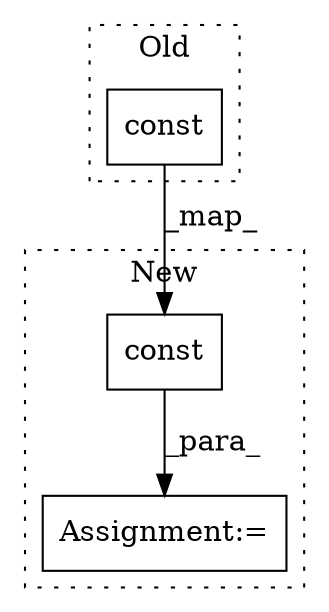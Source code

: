 digraph G {
subgraph cluster0 {
1 [label="const" a="32" s="2458,2476" l="6,1" shape="box"];
label = "Old";
style="dotted";
}
subgraph cluster1 {
2 [label="const" a="32" s="2558,2576" l="6,1" shape="box"];
3 [label="Assignment:=" a="7" s="2591" l="1" shape="box"];
label = "New";
style="dotted";
}
1 -> 2 [label="_map_"];
2 -> 3 [label="_para_"];
}